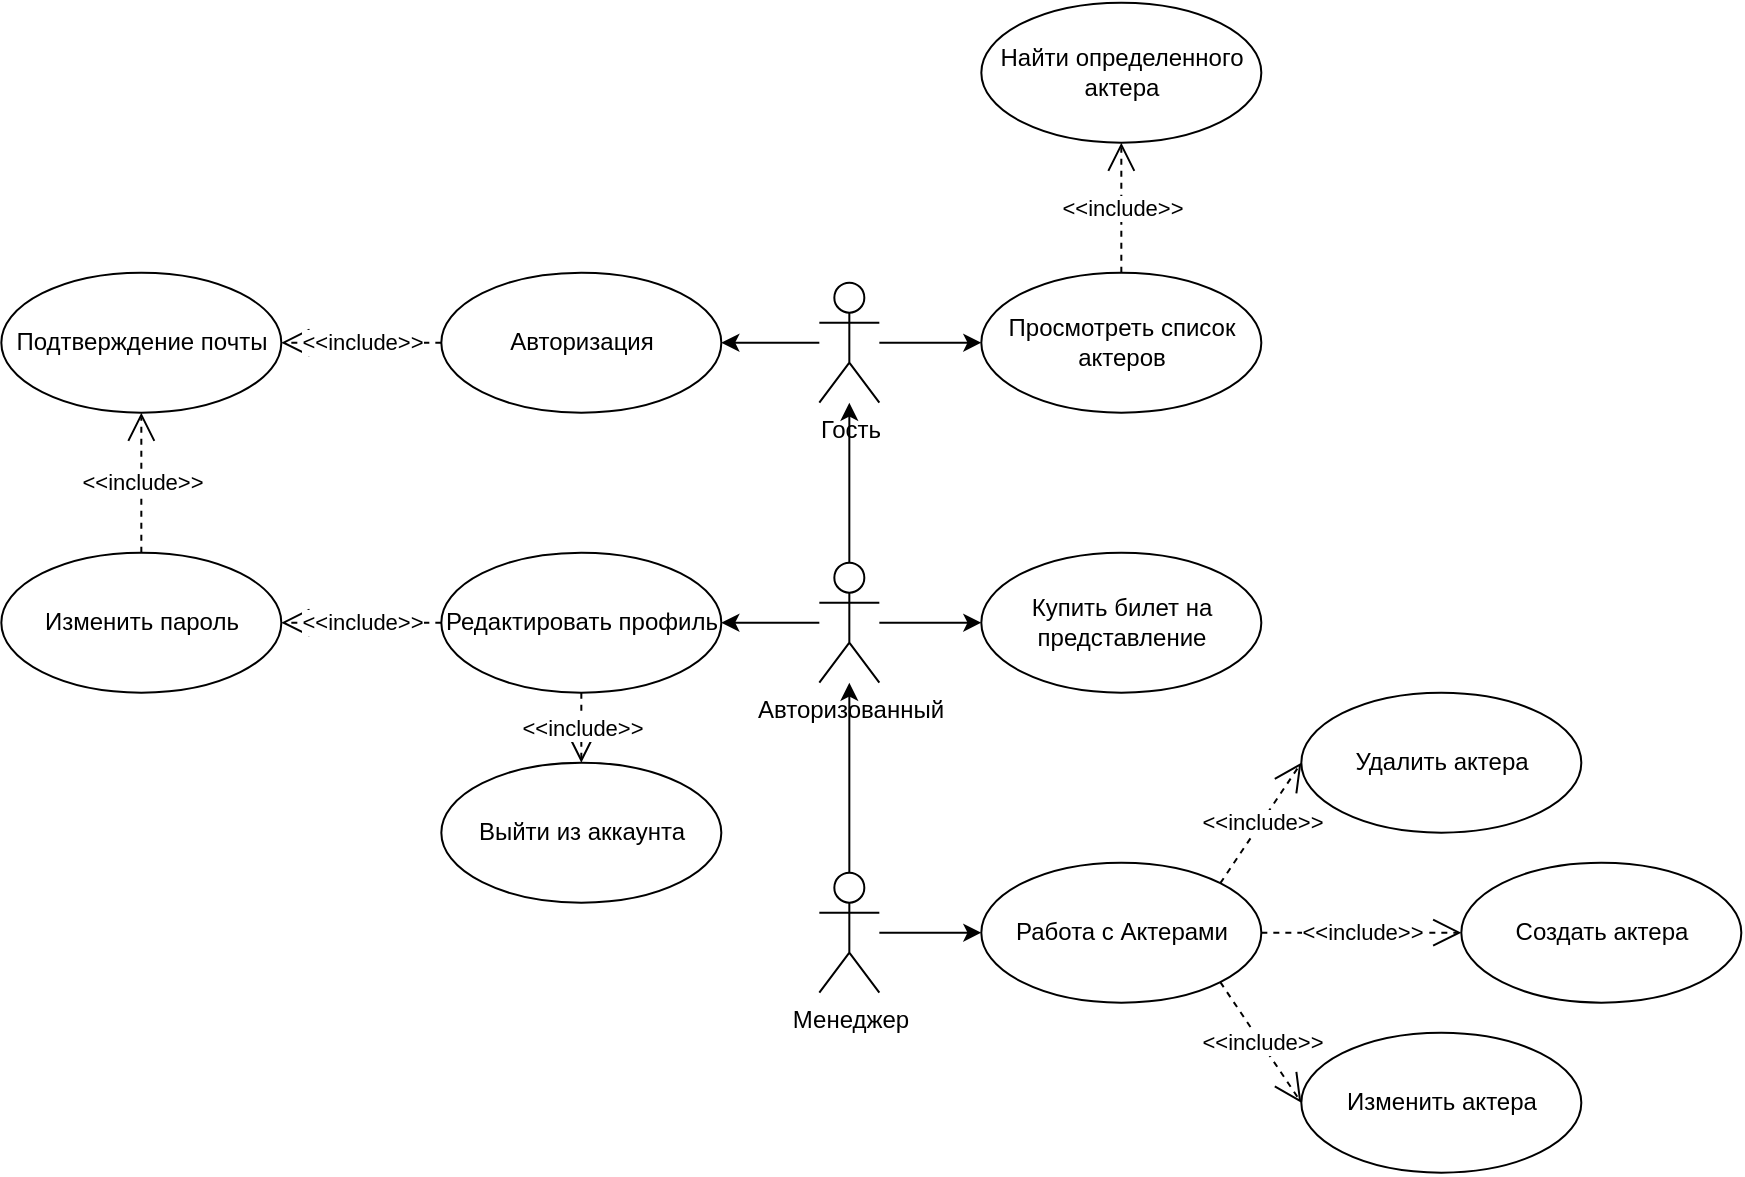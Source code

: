 <mxfile version="22.1.11" type="device">
  <diagram name="Страница — 1" id="JzbT3yrNelol7UxY1adC">
    <mxGraphModel dx="-25" dy="833" grid="0" gridSize="10" guides="1" tooltips="1" connect="1" arrows="1" fold="1" page="0" pageScale="1" pageWidth="827" pageHeight="1169" math="0" shadow="0">
      <root>
        <mxCell id="0" />
        <mxCell id="1" parent="0" />
        <mxCell id="x7lMaYB_F5m9y5hEJGSU-1" style="edgeStyle=orthogonalEdgeStyle;rounded=0;orthogonalLoop=1;jettySize=auto;html=1;" edge="1" parent="1" source="x7lMaYB_F5m9y5hEJGSU-3" target="x7lMaYB_F5m9y5hEJGSU-11">
          <mxGeometry relative="1" as="geometry" />
        </mxCell>
        <mxCell id="x7lMaYB_F5m9y5hEJGSU-2" style="edgeStyle=orthogonalEdgeStyle;rounded=0;orthogonalLoop=1;jettySize=auto;html=1;" edge="1" parent="1" source="x7lMaYB_F5m9y5hEJGSU-3" target="x7lMaYB_F5m9y5hEJGSU-21">
          <mxGeometry relative="1" as="geometry" />
        </mxCell>
        <mxCell id="x7lMaYB_F5m9y5hEJGSU-3" value="Гость" style="shape=umlActor;verticalLabelPosition=bottom;verticalAlign=top;html=1;outlineConnect=0;" vertex="1" parent="1">
          <mxGeometry x="1555.667" y="133.333" width="30" height="60" as="geometry" />
        </mxCell>
        <mxCell id="x7lMaYB_F5m9y5hEJGSU-4" style="edgeStyle=orthogonalEdgeStyle;rounded=0;orthogonalLoop=1;jettySize=auto;html=1;" edge="1" parent="1" source="x7lMaYB_F5m9y5hEJGSU-7" target="x7lMaYB_F5m9y5hEJGSU-3">
          <mxGeometry relative="1" as="geometry" />
        </mxCell>
        <mxCell id="x7lMaYB_F5m9y5hEJGSU-5" style="edgeStyle=orthogonalEdgeStyle;rounded=0;orthogonalLoop=1;jettySize=auto;html=1;entryX=1;entryY=0.5;entryDx=0;entryDy=0;" edge="1" parent="1" source="x7lMaYB_F5m9y5hEJGSU-7" target="x7lMaYB_F5m9y5hEJGSU-13">
          <mxGeometry relative="1" as="geometry" />
        </mxCell>
        <mxCell id="x7lMaYB_F5m9y5hEJGSU-6" style="edgeStyle=orthogonalEdgeStyle;rounded=0;orthogonalLoop=1;jettySize=auto;html=1;" edge="1" parent="1" source="x7lMaYB_F5m9y5hEJGSU-7" target="x7lMaYB_F5m9y5hEJGSU-19">
          <mxGeometry relative="1" as="geometry" />
        </mxCell>
        <mxCell id="x7lMaYB_F5m9y5hEJGSU-7" value="Авторизованный" style="shape=umlActor;verticalLabelPosition=bottom;verticalAlign=top;html=1;outlineConnect=0;" vertex="1" parent="1">
          <mxGeometry x="1555.667" y="273.333" width="30" height="60" as="geometry" />
        </mxCell>
        <mxCell id="x7lMaYB_F5m9y5hEJGSU-8" style="edgeStyle=orthogonalEdgeStyle;rounded=0;orthogonalLoop=1;jettySize=auto;html=1;" edge="1" parent="1" source="x7lMaYB_F5m9y5hEJGSU-10" target="x7lMaYB_F5m9y5hEJGSU-7">
          <mxGeometry relative="1" as="geometry" />
        </mxCell>
        <mxCell id="x7lMaYB_F5m9y5hEJGSU-9" style="edgeStyle=orthogonalEdgeStyle;rounded=0;orthogonalLoop=1;jettySize=auto;html=1;" edge="1" parent="1" source="x7lMaYB_F5m9y5hEJGSU-10" target="x7lMaYB_F5m9y5hEJGSU-22">
          <mxGeometry relative="1" as="geometry" />
        </mxCell>
        <mxCell id="x7lMaYB_F5m9y5hEJGSU-10" value="Менеджер" style="shape=umlActor;verticalLabelPosition=bottom;verticalAlign=top;html=1;outlineConnect=0;" vertex="1" parent="1">
          <mxGeometry x="1555.667" y="428.333" width="30" height="60" as="geometry" />
        </mxCell>
        <mxCell id="x7lMaYB_F5m9y5hEJGSU-11" value="Авторизация" style="ellipse;whiteSpace=wrap;html=1;" vertex="1" parent="1">
          <mxGeometry x="1366.667" y="128.333" width="140" height="70" as="geometry" />
        </mxCell>
        <mxCell id="x7lMaYB_F5m9y5hEJGSU-12" value="Подтверждение почты" style="ellipse;whiteSpace=wrap;html=1;" vertex="1" parent="1">
          <mxGeometry x="1146.667" y="128.333" width="140" height="70" as="geometry" />
        </mxCell>
        <mxCell id="x7lMaYB_F5m9y5hEJGSU-13" value="Редактировать профиль" style="ellipse;whiteSpace=wrap;html=1;" vertex="1" parent="1">
          <mxGeometry x="1366.667" y="268.333" width="140" height="70" as="geometry" />
        </mxCell>
        <mxCell id="x7lMaYB_F5m9y5hEJGSU-14" value="Выйти из аккаунта" style="ellipse;whiteSpace=wrap;html=1;" vertex="1" parent="1">
          <mxGeometry x="1366.667" y="373.333" width="140" height="70" as="geometry" />
        </mxCell>
        <mxCell id="x7lMaYB_F5m9y5hEJGSU-15" value="Изменить пароль" style="ellipse;whiteSpace=wrap;html=1;" vertex="1" parent="1">
          <mxGeometry x="1146.667" y="268.333" width="140" height="70" as="geometry" />
        </mxCell>
        <mxCell id="x7lMaYB_F5m9y5hEJGSU-16" value="&amp;lt;&amp;lt;include&amp;gt;&amp;gt;" style="endArrow=open;endSize=12;dashed=1;html=1;rounded=0;exitX=0;exitY=0.5;exitDx=0;exitDy=0;entryX=1;entryY=0.5;entryDx=0;entryDy=0;" edge="1" parent="1" source="x7lMaYB_F5m9y5hEJGSU-11" target="x7lMaYB_F5m9y5hEJGSU-12">
          <mxGeometry width="160" relative="1" as="geometry">
            <mxPoint x="1486.667" y="393.333" as="sourcePoint" />
            <mxPoint x="1646.667" y="393.333" as="targetPoint" />
          </mxGeometry>
        </mxCell>
        <mxCell id="x7lMaYB_F5m9y5hEJGSU-17" value="&amp;lt;&amp;lt;include&amp;gt;&amp;gt;" style="endArrow=open;endSize=12;dashed=1;html=1;rounded=0;exitX=0.5;exitY=1;exitDx=0;exitDy=0;" edge="1" parent="1" source="x7lMaYB_F5m9y5hEJGSU-13" target="x7lMaYB_F5m9y5hEJGSU-14">
          <mxGeometry width="160" relative="1" as="geometry">
            <mxPoint x="1486.667" y="353.333" as="sourcePoint" />
            <mxPoint x="1336.667" y="173.333" as="targetPoint" />
          </mxGeometry>
        </mxCell>
        <mxCell id="x7lMaYB_F5m9y5hEJGSU-18" value="&amp;lt;&amp;lt;include&amp;gt;&amp;gt;" style="endArrow=open;endSize=12;dashed=1;html=1;rounded=0;exitX=0;exitY=0.5;exitDx=0;exitDy=0;entryX=1;entryY=0.5;entryDx=0;entryDy=0;" edge="1" parent="1" source="x7lMaYB_F5m9y5hEJGSU-13" target="x7lMaYB_F5m9y5hEJGSU-15">
          <mxGeometry width="160" relative="1" as="geometry">
            <mxPoint x="1386.667" y="183.333" as="sourcePoint" />
            <mxPoint x="1346.667" y="183.333" as="targetPoint" />
          </mxGeometry>
        </mxCell>
        <mxCell id="x7lMaYB_F5m9y5hEJGSU-19" value="Купить билет на представление" style="ellipse;whiteSpace=wrap;html=1;" vertex="1" parent="1">
          <mxGeometry x="1636.667" y="268.333" width="140" height="70" as="geometry" />
        </mxCell>
        <mxCell id="x7lMaYB_F5m9y5hEJGSU-20" value="&amp;lt;&amp;lt;include&amp;gt;&amp;gt;" style="endArrow=open;endSize=12;dashed=1;html=1;rounded=0;exitX=0.5;exitY=0;exitDx=0;exitDy=0;entryX=0.5;entryY=1;entryDx=0;entryDy=0;" edge="1" parent="1" source="x7lMaYB_F5m9y5hEJGSU-15" target="x7lMaYB_F5m9y5hEJGSU-12">
          <mxGeometry width="160" relative="1" as="geometry">
            <mxPoint x="1376.667" y="173.333" as="sourcePoint" />
            <mxPoint x="1336.667" y="173.333" as="targetPoint" />
          </mxGeometry>
        </mxCell>
        <mxCell id="x7lMaYB_F5m9y5hEJGSU-21" value="Просмотреть список актеров" style="ellipse;whiteSpace=wrap;html=1;" vertex="1" parent="1">
          <mxGeometry x="1636.667" y="128.333" width="140" height="70" as="geometry" />
        </mxCell>
        <mxCell id="x7lMaYB_F5m9y5hEJGSU-22" value="Работа с Актерами" style="ellipse;whiteSpace=wrap;html=1;" vertex="1" parent="1">
          <mxGeometry x="1636.667" y="423.333" width="140" height="70" as="geometry" />
        </mxCell>
        <mxCell id="x7lMaYB_F5m9y5hEJGSU-23" value="Найти определенного актера" style="ellipse;whiteSpace=wrap;html=1;" vertex="1" parent="1">
          <mxGeometry x="1636.667" y="-6.667" width="140" height="70" as="geometry" />
        </mxCell>
        <mxCell id="x7lMaYB_F5m9y5hEJGSU-24" value="&amp;lt;&amp;lt;include&amp;gt;&amp;gt;" style="endArrow=open;endSize=12;dashed=1;html=1;rounded=0;exitX=0.5;exitY=0;exitDx=0;exitDy=0;entryX=0.5;entryY=1;entryDx=0;entryDy=0;" edge="1" parent="1" source="x7lMaYB_F5m9y5hEJGSU-21" target="x7lMaYB_F5m9y5hEJGSU-23">
          <mxGeometry width="160" relative="1" as="geometry">
            <mxPoint x="1216.667" y="278.333" as="sourcePoint" />
            <mxPoint x="1216.667" y="208.333" as="targetPoint" />
          </mxGeometry>
        </mxCell>
        <mxCell id="x7lMaYB_F5m9y5hEJGSU-25" value="Удалить актера" style="ellipse;whiteSpace=wrap;html=1;" vertex="1" parent="1">
          <mxGeometry x="1796.667" y="338.333" width="140" height="70" as="geometry" />
        </mxCell>
        <mxCell id="x7lMaYB_F5m9y5hEJGSU-26" value="Создать актера" style="ellipse;whiteSpace=wrap;html=1;" vertex="1" parent="1">
          <mxGeometry x="1876.667" y="423.333" width="140" height="70" as="geometry" />
        </mxCell>
        <mxCell id="x7lMaYB_F5m9y5hEJGSU-27" value="Изменить актера" style="ellipse;whiteSpace=wrap;html=1;" vertex="1" parent="1">
          <mxGeometry x="1796.667" y="508.333" width="140" height="70" as="geometry" />
        </mxCell>
        <mxCell id="x7lMaYB_F5m9y5hEJGSU-28" value="&amp;lt;&amp;lt;include&amp;gt;&amp;gt;" style="endArrow=open;endSize=12;dashed=1;html=1;rounded=0;exitX=1;exitY=0;exitDx=0;exitDy=0;entryX=0;entryY=0.5;entryDx=0;entryDy=0;" edge="1" parent="1" source="x7lMaYB_F5m9y5hEJGSU-22" target="x7lMaYB_F5m9y5hEJGSU-25">
          <mxGeometry width="160" relative="1" as="geometry">
            <mxPoint x="1376.667" y="278.333" as="sourcePoint" />
            <mxPoint x="1296.667" y="278.333" as="targetPoint" />
          </mxGeometry>
        </mxCell>
        <mxCell id="x7lMaYB_F5m9y5hEJGSU-29" value="&amp;lt;&amp;lt;include&amp;gt;&amp;gt;" style="endArrow=open;endSize=12;dashed=1;html=1;rounded=0;exitX=1;exitY=0.5;exitDx=0;exitDy=0;entryX=0;entryY=0.5;entryDx=0;entryDy=0;" edge="1" parent="1" source="x7lMaYB_F5m9y5hEJGSU-22" target="x7lMaYB_F5m9y5hEJGSU-26">
          <mxGeometry width="160" relative="1" as="geometry">
            <mxPoint x="1765.667" y="443.333" as="sourcePoint" />
            <mxPoint x="1866.667" y="458.333" as="targetPoint" />
          </mxGeometry>
        </mxCell>
        <mxCell id="x7lMaYB_F5m9y5hEJGSU-30" value="&amp;lt;&amp;lt;include&amp;gt;&amp;gt;" style="endArrow=open;endSize=12;dashed=1;html=1;rounded=0;exitX=1;exitY=1;exitDx=0;exitDy=0;entryX=0;entryY=0.5;entryDx=0;entryDy=0;" edge="1" parent="1" source="x7lMaYB_F5m9y5hEJGSU-22" target="x7lMaYB_F5m9y5hEJGSU-27">
          <mxGeometry width="160" relative="1" as="geometry">
            <mxPoint x="1775.667" y="453.333" as="sourcePoint" />
            <mxPoint x="1816.667" y="393.333" as="targetPoint" />
          </mxGeometry>
        </mxCell>
      </root>
    </mxGraphModel>
  </diagram>
</mxfile>
